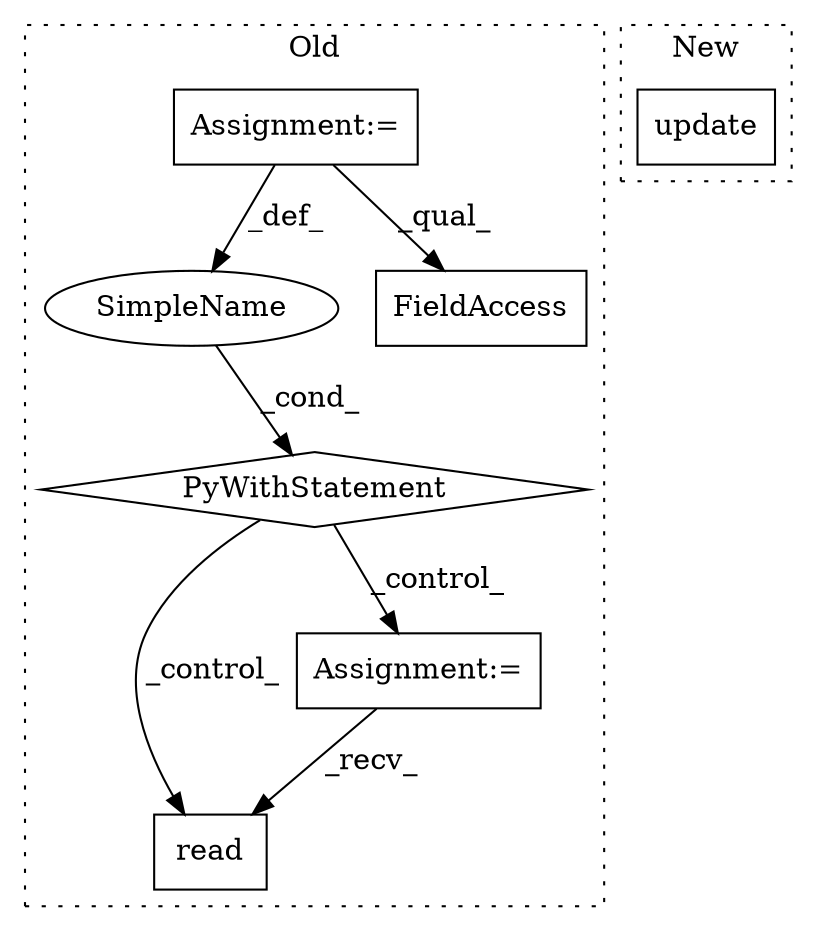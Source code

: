 digraph G {
subgraph cluster0 {
1 [label="read" a="32" s="5242" l="6" shape="box"];
3 [label="SimpleName" a="42" s="" l="" shape="ellipse"];
4 [label="PyWithStatement" a="104" s="5174,5201" l="10,2" shape="diamond"];
5 [label="Assignment:=" a="7" s="4374" l="2" shape="box"];
6 [label="FieldAccess" a="22" s="5015" l="7" shape="box"];
7 [label="Assignment:=" a="7" s="5218" l="3" shape="box"];
label = "Old";
style="dotted";
}
subgraph cluster1 {
2 [label="update" a="32" s="7136,7187" l="7,1" shape="box"];
label = "New";
style="dotted";
}
3 -> 4 [label="_cond_"];
4 -> 1 [label="_control_"];
4 -> 7 [label="_control_"];
5 -> 6 [label="_qual_"];
5 -> 3 [label="_def_"];
7 -> 1 [label="_recv_"];
}